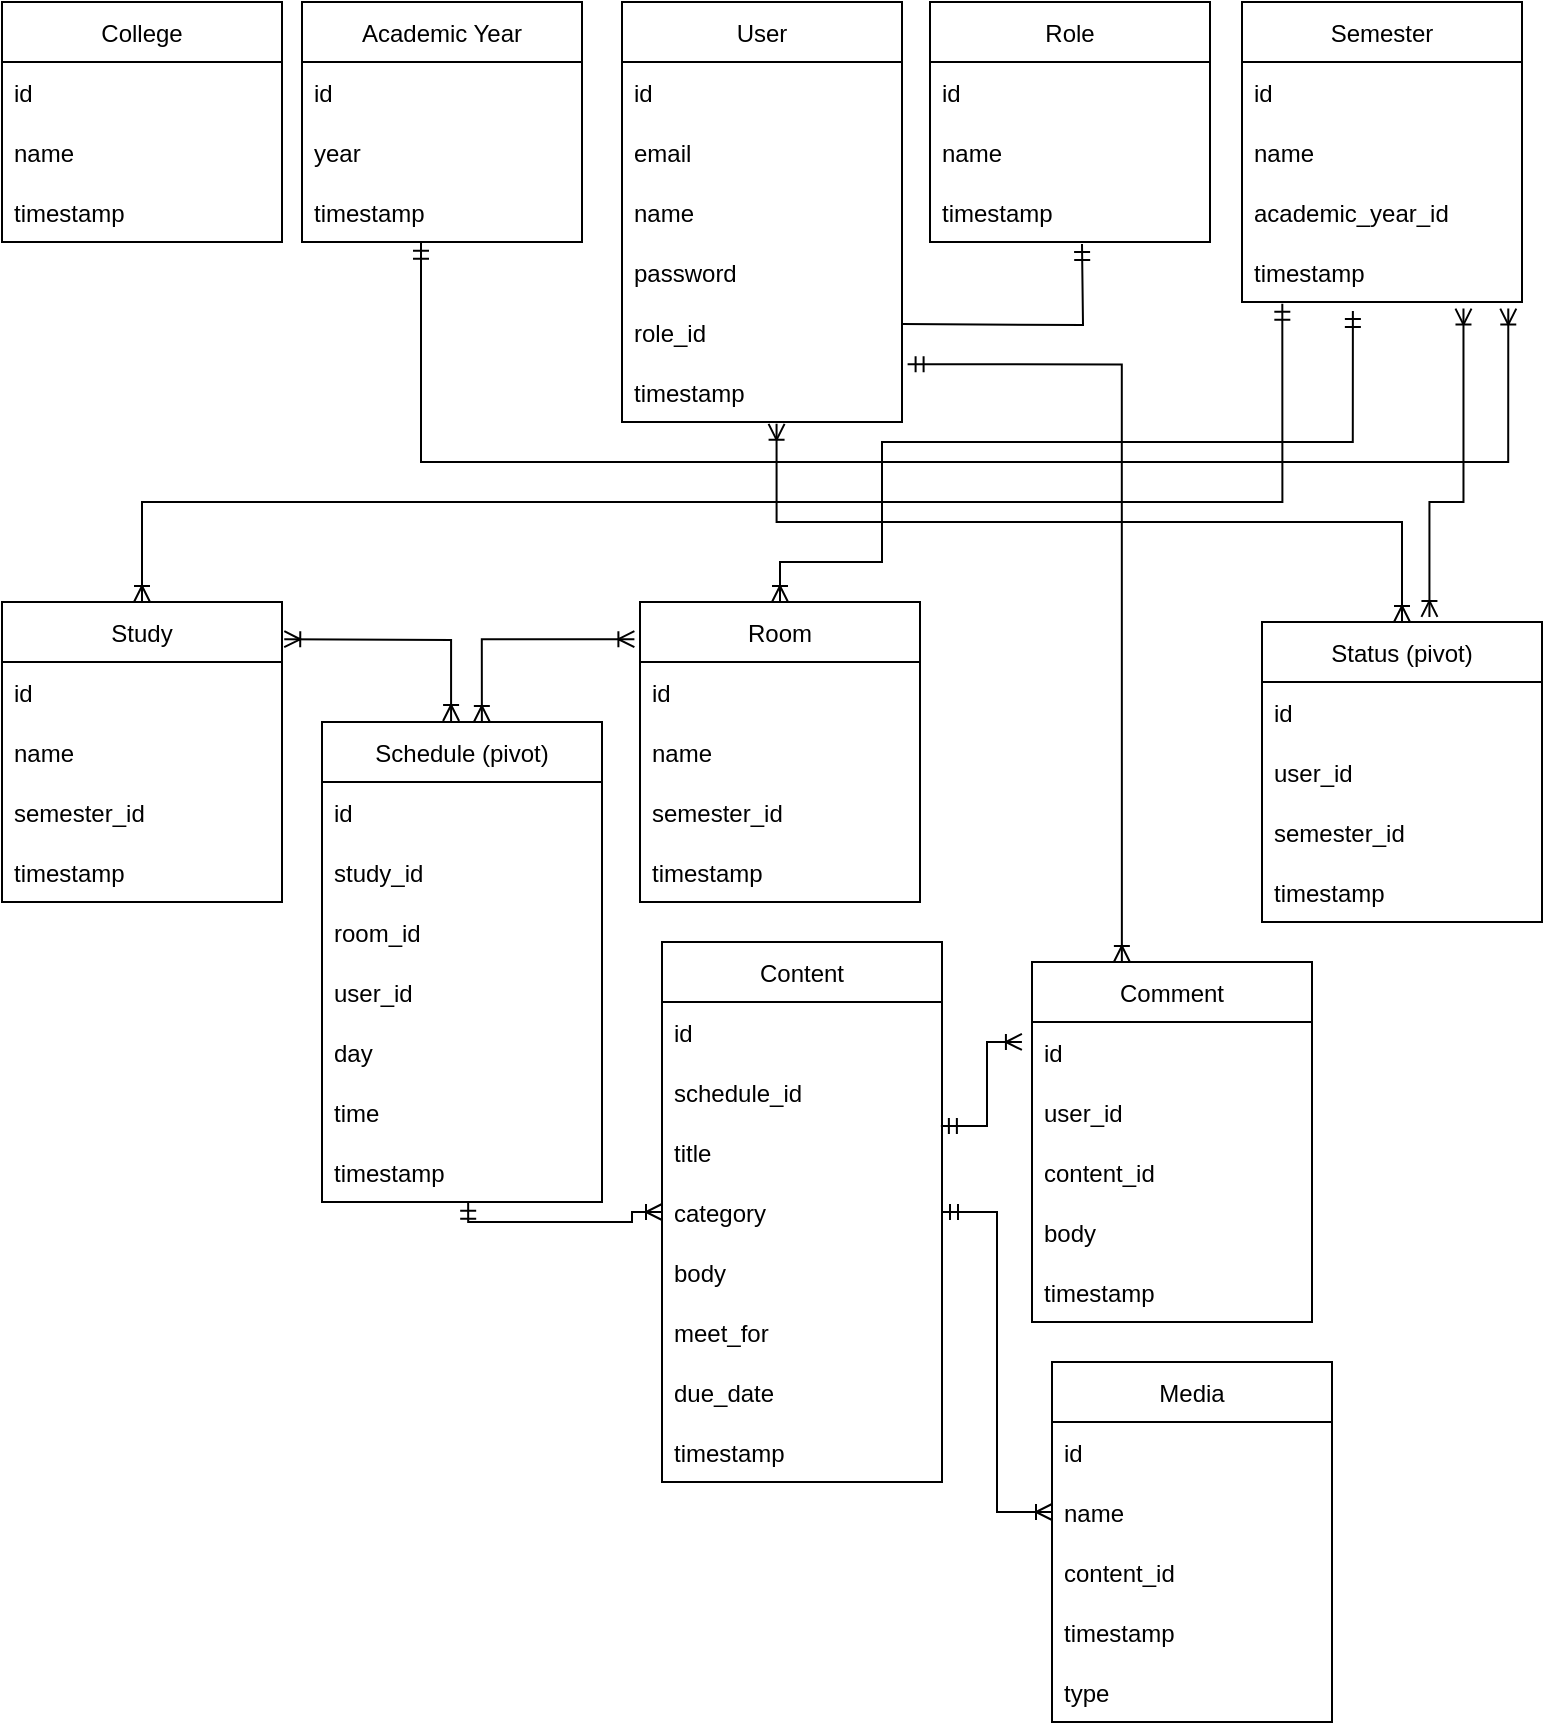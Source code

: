 <mxfile version="15.8.3" type="github">
  <diagram id="C5RBs43oDa-KdzZeNtuy" name="Page-1">
    <mxGraphModel dx="2170" dy="1300" grid="1" gridSize="10" guides="1" tooltips="1" connect="1" arrows="1" fold="1" page="1" pageScale="1" pageWidth="827" pageHeight="1169" math="0" shadow="0">
      <root>
        <mxCell id="WIyWlLk6GJQsqaUBKTNV-0" />
        <mxCell id="WIyWlLk6GJQsqaUBKTNV-1" parent="WIyWlLk6GJQsqaUBKTNV-0" />
        <mxCell id="YTqMtphBLyKB2RsJUc4h-0" value="User" style="swimlane;fontStyle=0;childLayout=stackLayout;horizontal=1;startSize=30;horizontalStack=0;resizeParent=1;resizeParentMax=0;resizeLast=0;collapsible=1;marginBottom=0;" vertex="1" parent="WIyWlLk6GJQsqaUBKTNV-1">
          <mxGeometry x="350" y="10" width="140" height="210" as="geometry">
            <mxRectangle x="274" y="40" width="60" height="30" as="alternateBounds" />
          </mxGeometry>
        </mxCell>
        <mxCell id="YTqMtphBLyKB2RsJUc4h-1" value="id" style="text;strokeColor=none;fillColor=none;align=left;verticalAlign=middle;spacingLeft=4;spacingRight=4;overflow=hidden;points=[[0,0.5],[1,0.5]];portConstraint=eastwest;rotatable=0;" vertex="1" parent="YTqMtphBLyKB2RsJUc4h-0">
          <mxGeometry y="30" width="140" height="30" as="geometry" />
        </mxCell>
        <mxCell id="YTqMtphBLyKB2RsJUc4h-2" value="email    " style="text;strokeColor=none;fillColor=none;align=left;verticalAlign=middle;spacingLeft=4;spacingRight=4;overflow=hidden;points=[[0,0.5],[1,0.5]];portConstraint=eastwest;rotatable=0;" vertex="1" parent="YTqMtphBLyKB2RsJUc4h-0">
          <mxGeometry y="60" width="140" height="30" as="geometry" />
        </mxCell>
        <mxCell id="YTqMtphBLyKB2RsJUc4h-3" value="name" style="text;strokeColor=none;fillColor=none;align=left;verticalAlign=middle;spacingLeft=4;spacingRight=4;overflow=hidden;points=[[0,0.5],[1,0.5]];portConstraint=eastwest;rotatable=0;" vertex="1" parent="YTqMtphBLyKB2RsJUc4h-0">
          <mxGeometry y="90" width="140" height="30" as="geometry" />
        </mxCell>
        <mxCell id="YTqMtphBLyKB2RsJUc4h-4" value="password" style="text;strokeColor=none;fillColor=none;align=left;verticalAlign=middle;spacingLeft=4;spacingRight=4;overflow=hidden;points=[[0,0.5],[1,0.5]];portConstraint=eastwest;rotatable=0;" vertex="1" parent="YTqMtphBLyKB2RsJUc4h-0">
          <mxGeometry y="120" width="140" height="30" as="geometry" />
        </mxCell>
        <mxCell id="YTqMtphBLyKB2RsJUc4h-5" value="role_id" style="text;strokeColor=none;fillColor=none;align=left;verticalAlign=middle;spacingLeft=4;spacingRight=4;overflow=hidden;points=[[0,0.5],[1,0.5]];portConstraint=eastwest;rotatable=0;" vertex="1" parent="YTqMtphBLyKB2RsJUc4h-0">
          <mxGeometry y="150" width="140" height="30" as="geometry" />
        </mxCell>
        <mxCell id="YTqMtphBLyKB2RsJUc4h-6" value="timestamp" style="text;strokeColor=none;fillColor=none;align=left;verticalAlign=middle;spacingLeft=4;spacingRight=4;overflow=hidden;points=[[0,0.5],[1,0.5]];portConstraint=eastwest;rotatable=0;" vertex="1" parent="YTqMtphBLyKB2RsJUc4h-0">
          <mxGeometry y="180" width="140" height="30" as="geometry" />
        </mxCell>
        <mxCell id="YTqMtphBLyKB2RsJUc4h-7" value="College" style="swimlane;fontStyle=0;childLayout=stackLayout;horizontal=1;startSize=30;horizontalStack=0;resizeParent=1;resizeParentMax=0;resizeLast=0;collapsible=1;marginBottom=0;" vertex="1" parent="WIyWlLk6GJQsqaUBKTNV-1">
          <mxGeometry x="40" y="10" width="140" height="120" as="geometry">
            <mxRectangle x="40" y="40" width="70" height="30" as="alternateBounds" />
          </mxGeometry>
        </mxCell>
        <mxCell id="YTqMtphBLyKB2RsJUc4h-8" value="id" style="text;strokeColor=none;fillColor=none;align=left;verticalAlign=middle;spacingLeft=4;spacingRight=4;overflow=hidden;points=[[0,0.5],[1,0.5]];portConstraint=eastwest;rotatable=0;" vertex="1" parent="YTqMtphBLyKB2RsJUc4h-7">
          <mxGeometry y="30" width="140" height="30" as="geometry" />
        </mxCell>
        <mxCell id="YTqMtphBLyKB2RsJUc4h-14" value="name" style="text;strokeColor=none;fillColor=none;align=left;verticalAlign=middle;spacingLeft=4;spacingRight=4;overflow=hidden;points=[[0,0.5],[1,0.5]];portConstraint=eastwest;rotatable=0;" vertex="1" parent="YTqMtphBLyKB2RsJUc4h-7">
          <mxGeometry y="60" width="140" height="30" as="geometry" />
        </mxCell>
        <mxCell id="YTqMtphBLyKB2RsJUc4h-13" value="timestamp" style="text;strokeColor=none;fillColor=none;align=left;verticalAlign=middle;spacingLeft=4;spacingRight=4;overflow=hidden;points=[[0,0.5],[1,0.5]];portConstraint=eastwest;rotatable=0;" vertex="1" parent="YTqMtphBLyKB2RsJUc4h-7">
          <mxGeometry y="90" width="140" height="30" as="geometry" />
        </mxCell>
        <mxCell id="YTqMtphBLyKB2RsJUc4h-15" value="Academic Year" style="swimlane;fontStyle=0;childLayout=stackLayout;horizontal=1;startSize=30;horizontalStack=0;resizeParent=1;resizeParentMax=0;resizeLast=0;collapsible=1;marginBottom=0;" vertex="1" parent="WIyWlLk6GJQsqaUBKTNV-1">
          <mxGeometry x="190" y="10" width="140" height="120" as="geometry">
            <mxRectangle x="140" y="40" width="110" height="30" as="alternateBounds" />
          </mxGeometry>
        </mxCell>
        <mxCell id="YTqMtphBLyKB2RsJUc4h-16" value="id" style="text;strokeColor=none;fillColor=none;align=left;verticalAlign=middle;spacingLeft=4;spacingRight=4;overflow=hidden;points=[[0,0.5],[1,0.5]];portConstraint=eastwest;rotatable=0;" vertex="1" parent="YTqMtphBLyKB2RsJUc4h-15">
          <mxGeometry y="30" width="140" height="30" as="geometry" />
        </mxCell>
        <mxCell id="YTqMtphBLyKB2RsJUc4h-17" value="year" style="text;strokeColor=none;fillColor=none;align=left;verticalAlign=middle;spacingLeft=4;spacingRight=4;overflow=hidden;points=[[0,0.5],[1,0.5]];portConstraint=eastwest;rotatable=0;" vertex="1" parent="YTqMtphBLyKB2RsJUc4h-15">
          <mxGeometry y="60" width="140" height="30" as="geometry" />
        </mxCell>
        <mxCell id="YTqMtphBLyKB2RsJUc4h-18" value="timestamp" style="text;strokeColor=none;fillColor=none;align=left;verticalAlign=middle;spacingLeft=4;spacingRight=4;overflow=hidden;points=[[0,0.5],[1,0.5]];portConstraint=eastwest;rotatable=0;" vertex="1" parent="YTqMtphBLyKB2RsJUc4h-15">
          <mxGeometry y="90" width="140" height="30" as="geometry" />
        </mxCell>
        <mxCell id="YTqMtphBLyKB2RsJUc4h-19" value="Role" style="swimlane;fontStyle=0;childLayout=stackLayout;horizontal=1;startSize=30;horizontalStack=0;resizeParent=1;resizeParentMax=0;resizeLast=0;collapsible=1;marginBottom=0;" vertex="1" parent="WIyWlLk6GJQsqaUBKTNV-1">
          <mxGeometry x="504" y="10" width="140" height="120" as="geometry">
            <mxRectangle x="650" y="30" width="60" height="30" as="alternateBounds" />
          </mxGeometry>
        </mxCell>
        <mxCell id="YTqMtphBLyKB2RsJUc4h-20" value="id" style="text;strokeColor=none;fillColor=none;align=left;verticalAlign=middle;spacingLeft=4;spacingRight=4;overflow=hidden;points=[[0,0.5],[1,0.5]];portConstraint=eastwest;rotatable=0;" vertex="1" parent="YTqMtphBLyKB2RsJUc4h-19">
          <mxGeometry y="30" width="140" height="30" as="geometry" />
        </mxCell>
        <mxCell id="YTqMtphBLyKB2RsJUc4h-21" value="name" style="text;strokeColor=none;fillColor=none;align=left;verticalAlign=middle;spacingLeft=4;spacingRight=4;overflow=hidden;points=[[0,0.5],[1,0.5]];portConstraint=eastwest;rotatable=0;" vertex="1" parent="YTqMtphBLyKB2RsJUc4h-19">
          <mxGeometry y="60" width="140" height="30" as="geometry" />
        </mxCell>
        <mxCell id="YTqMtphBLyKB2RsJUc4h-22" value="timestamp" style="text;strokeColor=none;fillColor=none;align=left;verticalAlign=middle;spacingLeft=4;spacingRight=4;overflow=hidden;points=[[0,0.5],[1,0.5]];portConstraint=eastwest;rotatable=0;" vertex="1" parent="YTqMtphBLyKB2RsJUc4h-19">
          <mxGeometry y="90" width="140" height="30" as="geometry" />
        </mxCell>
        <mxCell id="YTqMtphBLyKB2RsJUc4h-23" value="Semester" style="swimlane;fontStyle=0;childLayout=stackLayout;horizontal=1;startSize=30;horizontalStack=0;resizeParent=1;resizeParentMax=0;resizeLast=0;collapsible=1;marginBottom=0;" vertex="1" parent="WIyWlLk6GJQsqaUBKTNV-1">
          <mxGeometry x="660" y="10" width="140" height="150" as="geometry">
            <mxRectangle x="710" y="200" width="80" height="30" as="alternateBounds" />
          </mxGeometry>
        </mxCell>
        <mxCell id="YTqMtphBLyKB2RsJUc4h-24" value="id" style="text;strokeColor=none;fillColor=none;align=left;verticalAlign=middle;spacingLeft=4;spacingRight=4;overflow=hidden;points=[[0,0.5],[1,0.5]];portConstraint=eastwest;rotatable=0;" vertex="1" parent="YTqMtphBLyKB2RsJUc4h-23">
          <mxGeometry y="30" width="140" height="30" as="geometry" />
        </mxCell>
        <mxCell id="YTqMtphBLyKB2RsJUc4h-25" value="name" style="text;strokeColor=none;fillColor=none;align=left;verticalAlign=middle;spacingLeft=4;spacingRight=4;overflow=hidden;points=[[0,0.5],[1,0.5]];portConstraint=eastwest;rotatable=0;" vertex="1" parent="YTqMtphBLyKB2RsJUc4h-23">
          <mxGeometry y="60" width="140" height="30" as="geometry" />
        </mxCell>
        <mxCell id="YTqMtphBLyKB2RsJUc4h-26" value="academic_year_id" style="text;strokeColor=none;fillColor=none;align=left;verticalAlign=middle;spacingLeft=4;spacingRight=4;overflow=hidden;points=[[0,0.5],[1,0.5]];portConstraint=eastwest;rotatable=0;" vertex="1" parent="YTqMtphBLyKB2RsJUc4h-23">
          <mxGeometry y="90" width="140" height="30" as="geometry" />
        </mxCell>
        <mxCell id="YTqMtphBLyKB2RsJUc4h-42" value="timestamp" style="text;strokeColor=none;fillColor=none;align=left;verticalAlign=middle;spacingLeft=4;spacingRight=4;overflow=hidden;points=[[0,0.5],[1,0.5]];portConstraint=eastwest;rotatable=0;" vertex="1" parent="YTqMtphBLyKB2RsJUc4h-23">
          <mxGeometry y="120" width="140" height="30" as="geometry" />
        </mxCell>
        <mxCell id="YTqMtphBLyKB2RsJUc4h-27" value="Study" style="swimlane;fontStyle=0;childLayout=stackLayout;horizontal=1;startSize=30;horizontalStack=0;resizeParent=1;resizeParentMax=0;resizeLast=0;collapsible=1;marginBottom=0;" vertex="1" parent="WIyWlLk6GJQsqaUBKTNV-1">
          <mxGeometry x="40" y="310" width="140" height="150" as="geometry" />
        </mxCell>
        <mxCell id="YTqMtphBLyKB2RsJUc4h-28" value="id" style="text;strokeColor=none;fillColor=none;align=left;verticalAlign=middle;spacingLeft=4;spacingRight=4;overflow=hidden;points=[[0,0.5],[1,0.5]];portConstraint=eastwest;rotatable=0;" vertex="1" parent="YTqMtphBLyKB2RsJUc4h-27">
          <mxGeometry y="30" width="140" height="30" as="geometry" />
        </mxCell>
        <mxCell id="YTqMtphBLyKB2RsJUc4h-29" value="name" style="text;strokeColor=none;fillColor=none;align=left;verticalAlign=middle;spacingLeft=4;spacingRight=4;overflow=hidden;points=[[0,0.5],[1,0.5]];portConstraint=eastwest;rotatable=0;" vertex="1" parent="YTqMtphBLyKB2RsJUc4h-27">
          <mxGeometry y="60" width="140" height="30" as="geometry" />
        </mxCell>
        <mxCell id="YTqMtphBLyKB2RsJUc4h-30" value="semester_id" style="text;strokeColor=none;fillColor=none;align=left;verticalAlign=middle;spacingLeft=4;spacingRight=4;overflow=hidden;points=[[0,0.5],[1,0.5]];portConstraint=eastwest;rotatable=0;" vertex="1" parent="YTqMtphBLyKB2RsJUc4h-27">
          <mxGeometry y="90" width="140" height="30" as="geometry" />
        </mxCell>
        <mxCell id="YTqMtphBLyKB2RsJUc4h-43" value="timestamp" style="text;strokeColor=none;fillColor=none;align=left;verticalAlign=middle;spacingLeft=4;spacingRight=4;overflow=hidden;points=[[0,0.5],[1,0.5]];portConstraint=eastwest;rotatable=0;" vertex="1" parent="YTqMtphBLyKB2RsJUc4h-27">
          <mxGeometry y="120" width="140" height="30" as="geometry" />
        </mxCell>
        <mxCell id="YTqMtphBLyKB2RsJUc4h-31" value="Room" style="swimlane;fontStyle=0;childLayout=stackLayout;horizontal=1;startSize=30;horizontalStack=0;resizeParent=1;resizeParentMax=0;resizeLast=0;collapsible=1;marginBottom=0;" vertex="1" parent="WIyWlLk6GJQsqaUBKTNV-1">
          <mxGeometry x="359" y="310" width="140" height="150" as="geometry" />
        </mxCell>
        <mxCell id="YTqMtphBLyKB2RsJUc4h-32" value="id" style="text;strokeColor=none;fillColor=none;align=left;verticalAlign=middle;spacingLeft=4;spacingRight=4;overflow=hidden;points=[[0,0.5],[1,0.5]];portConstraint=eastwest;rotatable=0;" vertex="1" parent="YTqMtphBLyKB2RsJUc4h-31">
          <mxGeometry y="30" width="140" height="30" as="geometry" />
        </mxCell>
        <mxCell id="YTqMtphBLyKB2RsJUc4h-33" value="name" style="text;strokeColor=none;fillColor=none;align=left;verticalAlign=middle;spacingLeft=4;spacingRight=4;overflow=hidden;points=[[0,0.5],[1,0.5]];portConstraint=eastwest;rotatable=0;" vertex="1" parent="YTqMtphBLyKB2RsJUc4h-31">
          <mxGeometry y="60" width="140" height="30" as="geometry" />
        </mxCell>
        <mxCell id="YTqMtphBLyKB2RsJUc4h-34" value="semester_id" style="text;strokeColor=none;fillColor=none;align=left;verticalAlign=middle;spacingLeft=4;spacingRight=4;overflow=hidden;points=[[0,0.5],[1,0.5]];portConstraint=eastwest;rotatable=0;" vertex="1" parent="YTqMtphBLyKB2RsJUc4h-31">
          <mxGeometry y="90" width="140" height="30" as="geometry" />
        </mxCell>
        <mxCell id="YTqMtphBLyKB2RsJUc4h-44" value="timestamp" style="text;strokeColor=none;fillColor=none;align=left;verticalAlign=middle;spacingLeft=4;spacingRight=4;overflow=hidden;points=[[0,0.5],[1,0.5]];portConstraint=eastwest;rotatable=0;" vertex="1" parent="YTqMtphBLyKB2RsJUc4h-31">
          <mxGeometry y="120" width="140" height="30" as="geometry" />
        </mxCell>
        <mxCell id="YTqMtphBLyKB2RsJUc4h-35" value="Schedule (pivot)" style="swimlane;fontStyle=0;childLayout=stackLayout;horizontal=1;startSize=30;horizontalStack=0;resizeParent=1;resizeParentMax=0;resizeLast=0;collapsible=1;marginBottom=0;" vertex="1" parent="WIyWlLk6GJQsqaUBKTNV-1">
          <mxGeometry x="200" y="370" width="140" height="240" as="geometry" />
        </mxCell>
        <mxCell id="YTqMtphBLyKB2RsJUc4h-36" value="id" style="text;strokeColor=none;fillColor=none;align=left;verticalAlign=middle;spacingLeft=4;spacingRight=4;overflow=hidden;points=[[0,0.5],[1,0.5]];portConstraint=eastwest;rotatable=0;" vertex="1" parent="YTqMtphBLyKB2RsJUc4h-35">
          <mxGeometry y="30" width="140" height="30" as="geometry" />
        </mxCell>
        <mxCell id="YTqMtphBLyKB2RsJUc4h-37" value="study_id" style="text;strokeColor=none;fillColor=none;align=left;verticalAlign=middle;spacingLeft=4;spacingRight=4;overflow=hidden;points=[[0,0.5],[1,0.5]];portConstraint=eastwest;rotatable=0;" vertex="1" parent="YTqMtphBLyKB2RsJUc4h-35">
          <mxGeometry y="60" width="140" height="30" as="geometry" />
        </mxCell>
        <mxCell id="YTqMtphBLyKB2RsJUc4h-38" value="room_id" style="text;strokeColor=none;fillColor=none;align=left;verticalAlign=middle;spacingLeft=4;spacingRight=4;overflow=hidden;points=[[0,0.5],[1,0.5]];portConstraint=eastwest;rotatable=0;" vertex="1" parent="YTqMtphBLyKB2RsJUc4h-35">
          <mxGeometry y="90" width="140" height="30" as="geometry" />
        </mxCell>
        <mxCell id="YTqMtphBLyKB2RsJUc4h-45" value="user_id" style="text;strokeColor=none;fillColor=none;align=left;verticalAlign=middle;spacingLeft=4;spacingRight=4;overflow=hidden;points=[[0,0.5],[1,0.5]];portConstraint=eastwest;rotatable=0;" vertex="1" parent="YTqMtphBLyKB2RsJUc4h-35">
          <mxGeometry y="120" width="140" height="30" as="geometry" />
        </mxCell>
        <mxCell id="YTqMtphBLyKB2RsJUc4h-39" value="day" style="text;strokeColor=none;fillColor=none;align=left;verticalAlign=middle;spacingLeft=4;spacingRight=4;overflow=hidden;points=[[0,0.5],[1,0.5]];portConstraint=eastwest;rotatable=0;" vertex="1" parent="YTqMtphBLyKB2RsJUc4h-35">
          <mxGeometry y="150" width="140" height="30" as="geometry" />
        </mxCell>
        <mxCell id="YTqMtphBLyKB2RsJUc4h-40" value="time" style="text;strokeColor=none;fillColor=none;align=left;verticalAlign=middle;spacingLeft=4;spacingRight=4;overflow=hidden;points=[[0,0.5],[1,0.5]];portConstraint=eastwest;rotatable=0;" vertex="1" parent="YTqMtphBLyKB2RsJUc4h-35">
          <mxGeometry y="180" width="140" height="30" as="geometry" />
        </mxCell>
        <mxCell id="YTqMtphBLyKB2RsJUc4h-41" value="timestamp" style="text;strokeColor=none;fillColor=none;align=left;verticalAlign=middle;spacingLeft=4;spacingRight=4;overflow=hidden;points=[[0,0.5],[1,0.5]];portConstraint=eastwest;rotatable=0;" vertex="1" parent="YTqMtphBLyKB2RsJUc4h-35">
          <mxGeometry y="210" width="140" height="30" as="geometry" />
        </mxCell>
        <mxCell id="YTqMtphBLyKB2RsJUc4h-46" value="Content" style="swimlane;fontStyle=0;childLayout=stackLayout;horizontal=1;startSize=30;horizontalStack=0;resizeParent=1;resizeParentMax=0;resizeLast=0;collapsible=1;marginBottom=0;" vertex="1" parent="WIyWlLk6GJQsqaUBKTNV-1">
          <mxGeometry x="370" y="480" width="140" height="270" as="geometry" />
        </mxCell>
        <mxCell id="YTqMtphBLyKB2RsJUc4h-47" value="id" style="text;strokeColor=none;fillColor=none;align=left;verticalAlign=middle;spacingLeft=4;spacingRight=4;overflow=hidden;points=[[0,0.5],[1,0.5]];portConstraint=eastwest;rotatable=0;" vertex="1" parent="YTqMtphBLyKB2RsJUc4h-46">
          <mxGeometry y="30" width="140" height="30" as="geometry" />
        </mxCell>
        <mxCell id="YTqMtphBLyKB2RsJUc4h-56" value="schedule_id" style="text;strokeColor=none;fillColor=none;align=left;verticalAlign=middle;spacingLeft=4;spacingRight=4;overflow=hidden;points=[[0,0.5],[1,0.5]];portConstraint=eastwest;rotatable=0;" vertex="1" parent="YTqMtphBLyKB2RsJUc4h-46">
          <mxGeometry y="60" width="140" height="30" as="geometry" />
        </mxCell>
        <mxCell id="YTqMtphBLyKB2RsJUc4h-48" value="title" style="text;strokeColor=none;fillColor=none;align=left;verticalAlign=middle;spacingLeft=4;spacingRight=4;overflow=hidden;points=[[0,0.5],[1,0.5]];portConstraint=eastwest;rotatable=0;" vertex="1" parent="YTqMtphBLyKB2RsJUc4h-46">
          <mxGeometry y="90" width="140" height="30" as="geometry" />
        </mxCell>
        <mxCell id="YTqMtphBLyKB2RsJUc4h-49" value="category" style="text;strokeColor=none;fillColor=none;align=left;verticalAlign=middle;spacingLeft=4;spacingRight=4;overflow=hidden;points=[[0,0.5],[1,0.5]];portConstraint=eastwest;rotatable=0;" vertex="1" parent="YTqMtphBLyKB2RsJUc4h-46">
          <mxGeometry y="120" width="140" height="30" as="geometry" />
        </mxCell>
        <mxCell id="YTqMtphBLyKB2RsJUc4h-50" value="body" style="text;strokeColor=none;fillColor=none;align=left;verticalAlign=middle;spacingLeft=4;spacingRight=4;overflow=hidden;points=[[0,0.5],[1,0.5]];portConstraint=eastwest;rotatable=0;" vertex="1" parent="YTqMtphBLyKB2RsJUc4h-46">
          <mxGeometry y="150" width="140" height="30" as="geometry" />
        </mxCell>
        <mxCell id="YTqMtphBLyKB2RsJUc4h-65" value="meet_for" style="text;strokeColor=none;fillColor=none;align=left;verticalAlign=middle;spacingLeft=4;spacingRight=4;overflow=hidden;points=[[0,0.5],[1,0.5]];portConstraint=eastwest;rotatable=0;" vertex="1" parent="YTqMtphBLyKB2RsJUc4h-46">
          <mxGeometry y="180" width="140" height="30" as="geometry" />
        </mxCell>
        <mxCell id="YTqMtphBLyKB2RsJUc4h-64" value="due_date" style="text;strokeColor=none;fillColor=none;align=left;verticalAlign=middle;spacingLeft=4;spacingRight=4;overflow=hidden;points=[[0,0.5],[1,0.5]];portConstraint=eastwest;rotatable=0;" vertex="1" parent="YTqMtphBLyKB2RsJUc4h-46">
          <mxGeometry y="210" width="140" height="30" as="geometry" />
        </mxCell>
        <mxCell id="YTqMtphBLyKB2RsJUc4h-55" value="timestamp" style="text;strokeColor=none;fillColor=none;align=left;verticalAlign=middle;spacingLeft=4;spacingRight=4;overflow=hidden;points=[[0,0.5],[1,0.5]];portConstraint=eastwest;rotatable=0;" vertex="1" parent="YTqMtphBLyKB2RsJUc4h-46">
          <mxGeometry y="240" width="140" height="30" as="geometry" />
        </mxCell>
        <mxCell id="YTqMtphBLyKB2RsJUc4h-51" value="Media" style="swimlane;fontStyle=0;childLayout=stackLayout;horizontal=1;startSize=30;horizontalStack=0;resizeParent=1;resizeParentMax=0;resizeLast=0;collapsible=1;marginBottom=0;" vertex="1" parent="WIyWlLk6GJQsqaUBKTNV-1">
          <mxGeometry x="565" y="690" width="140" height="180" as="geometry">
            <mxRectangle x="565" y="690" width="70" height="30" as="alternateBounds" />
          </mxGeometry>
        </mxCell>
        <mxCell id="YTqMtphBLyKB2RsJUc4h-52" value="id" style="text;strokeColor=none;fillColor=none;align=left;verticalAlign=middle;spacingLeft=4;spacingRight=4;overflow=hidden;points=[[0,0.5],[1,0.5]];portConstraint=eastwest;rotatable=0;" vertex="1" parent="YTqMtphBLyKB2RsJUc4h-51">
          <mxGeometry y="30" width="140" height="30" as="geometry" />
        </mxCell>
        <mxCell id="YTqMtphBLyKB2RsJUc4h-53" value="name" style="text;strokeColor=none;fillColor=none;align=left;verticalAlign=middle;spacingLeft=4;spacingRight=4;overflow=hidden;points=[[0,0.5],[1,0.5]];portConstraint=eastwest;rotatable=0;" vertex="1" parent="YTqMtphBLyKB2RsJUc4h-51">
          <mxGeometry y="60" width="140" height="30" as="geometry" />
        </mxCell>
        <mxCell id="YTqMtphBLyKB2RsJUc4h-54" value="content_id" style="text;strokeColor=none;fillColor=none;align=left;verticalAlign=middle;spacingLeft=4;spacingRight=4;overflow=hidden;points=[[0,0.5],[1,0.5]];portConstraint=eastwest;rotatable=0;" vertex="1" parent="YTqMtphBLyKB2RsJUc4h-51">
          <mxGeometry y="90" width="140" height="30" as="geometry" />
        </mxCell>
        <mxCell id="YTqMtphBLyKB2RsJUc4h-62" value="timestamp" style="text;strokeColor=none;fillColor=none;align=left;verticalAlign=middle;spacingLeft=4;spacingRight=4;overflow=hidden;points=[[0,0.5],[1,0.5]];portConstraint=eastwest;rotatable=0;" vertex="1" parent="YTqMtphBLyKB2RsJUc4h-51">
          <mxGeometry y="120" width="140" height="30" as="geometry" />
        </mxCell>
        <mxCell id="YTqMtphBLyKB2RsJUc4h-66" value="type" style="text;strokeColor=none;fillColor=none;align=left;verticalAlign=middle;spacingLeft=4;spacingRight=4;overflow=hidden;points=[[0,0.5],[1,0.5]];portConstraint=eastwest;rotatable=0;" vertex="1" parent="YTqMtphBLyKB2RsJUc4h-51">
          <mxGeometry y="150" width="140" height="30" as="geometry" />
        </mxCell>
        <mxCell id="YTqMtphBLyKB2RsJUc4h-57" value="Comment" style="swimlane;fontStyle=0;childLayout=stackLayout;horizontal=1;startSize=30;horizontalStack=0;resizeParent=1;resizeParentMax=0;resizeLast=0;collapsible=1;marginBottom=0;" vertex="1" parent="WIyWlLk6GJQsqaUBKTNV-1">
          <mxGeometry x="555" y="490" width="140" height="180" as="geometry">
            <mxRectangle x="555" y="490" width="80" height="30" as="alternateBounds" />
          </mxGeometry>
        </mxCell>
        <mxCell id="YTqMtphBLyKB2RsJUc4h-58" value="id" style="text;strokeColor=none;fillColor=none;align=left;verticalAlign=middle;spacingLeft=4;spacingRight=4;overflow=hidden;points=[[0,0.5],[1,0.5]];portConstraint=eastwest;rotatable=0;" vertex="1" parent="YTqMtphBLyKB2RsJUc4h-57">
          <mxGeometry y="30" width="140" height="30" as="geometry" />
        </mxCell>
        <mxCell id="YTqMtphBLyKB2RsJUc4h-59" value="user_id" style="text;strokeColor=none;fillColor=none;align=left;verticalAlign=middle;spacingLeft=4;spacingRight=4;overflow=hidden;points=[[0,0.5],[1,0.5]];portConstraint=eastwest;rotatable=0;" vertex="1" parent="YTqMtphBLyKB2RsJUc4h-57">
          <mxGeometry y="60" width="140" height="30" as="geometry" />
        </mxCell>
        <mxCell id="YTqMtphBLyKB2RsJUc4h-60" value="content_id" style="text;strokeColor=none;fillColor=none;align=left;verticalAlign=middle;spacingLeft=4;spacingRight=4;overflow=hidden;points=[[0,0.5],[1,0.5]];portConstraint=eastwest;rotatable=0;" vertex="1" parent="YTqMtphBLyKB2RsJUc4h-57">
          <mxGeometry y="90" width="140" height="30" as="geometry" />
        </mxCell>
        <mxCell id="YTqMtphBLyKB2RsJUc4h-61" value="body" style="text;strokeColor=none;fillColor=none;align=left;verticalAlign=middle;spacingLeft=4;spacingRight=4;overflow=hidden;points=[[0,0.5],[1,0.5]];portConstraint=eastwest;rotatable=0;" vertex="1" parent="YTqMtphBLyKB2RsJUc4h-57">
          <mxGeometry y="120" width="140" height="30" as="geometry" />
        </mxCell>
        <mxCell id="YTqMtphBLyKB2RsJUc4h-63" value="timestamp" style="text;strokeColor=none;fillColor=none;align=left;verticalAlign=middle;spacingLeft=4;spacingRight=4;overflow=hidden;points=[[0,0.5],[1,0.5]];portConstraint=eastwest;rotatable=0;" vertex="1" parent="YTqMtphBLyKB2RsJUc4h-57">
          <mxGeometry y="150" width="140" height="30" as="geometry" />
        </mxCell>
        <mxCell id="YTqMtphBLyKB2RsJUc4h-67" value="" style="edgeStyle=orthogonalEdgeStyle;fontSize=12;html=1;endArrow=ERmandOne;rounded=0;" edge="1" parent="WIyWlLk6GJQsqaUBKTNV-1">
          <mxGeometry width="100" height="100" relative="1" as="geometry">
            <mxPoint x="490" y="171" as="sourcePoint" />
            <mxPoint x="580" y="131" as="targetPoint" />
          </mxGeometry>
        </mxCell>
        <mxCell id="YTqMtphBLyKB2RsJUc4h-71" value="Status (pivot)" style="swimlane;fontStyle=0;childLayout=stackLayout;horizontal=1;startSize=30;horizontalStack=0;resizeParent=1;resizeParentMax=0;resizeLast=0;collapsible=1;marginBottom=0;" vertex="1" parent="WIyWlLk6GJQsqaUBKTNV-1">
          <mxGeometry x="670" y="320" width="140" height="150" as="geometry" />
        </mxCell>
        <mxCell id="YTqMtphBLyKB2RsJUc4h-72" value="id" style="text;strokeColor=none;fillColor=none;align=left;verticalAlign=middle;spacingLeft=4;spacingRight=4;overflow=hidden;points=[[0,0.5],[1,0.5]];portConstraint=eastwest;rotatable=0;" vertex="1" parent="YTqMtphBLyKB2RsJUc4h-71">
          <mxGeometry y="30" width="140" height="30" as="geometry" />
        </mxCell>
        <mxCell id="YTqMtphBLyKB2RsJUc4h-73" value="user_id" style="text;strokeColor=none;fillColor=none;align=left;verticalAlign=middle;spacingLeft=4;spacingRight=4;overflow=hidden;points=[[0,0.5],[1,0.5]];portConstraint=eastwest;rotatable=0;" vertex="1" parent="YTqMtphBLyKB2RsJUc4h-71">
          <mxGeometry y="60" width="140" height="30" as="geometry" />
        </mxCell>
        <mxCell id="YTqMtphBLyKB2RsJUc4h-74" value="semester_id" style="text;strokeColor=none;fillColor=none;align=left;verticalAlign=middle;spacingLeft=4;spacingRight=4;overflow=hidden;points=[[0,0.5],[1,0.5]];portConstraint=eastwest;rotatable=0;" vertex="1" parent="YTqMtphBLyKB2RsJUc4h-71">
          <mxGeometry y="90" width="140" height="30" as="geometry" />
        </mxCell>
        <mxCell id="YTqMtphBLyKB2RsJUc4h-78" value="timestamp" style="text;strokeColor=none;fillColor=none;align=left;verticalAlign=middle;spacingLeft=4;spacingRight=4;overflow=hidden;points=[[0,0.5],[1,0.5]];portConstraint=eastwest;rotatable=0;" vertex="1" parent="YTqMtphBLyKB2RsJUc4h-71">
          <mxGeometry y="120" width="140" height="30" as="geometry" />
        </mxCell>
        <mxCell id="YTqMtphBLyKB2RsJUc4h-83" value="" style="edgeStyle=elbowEdgeStyle;fontSize=12;html=1;endArrow=ERoneToMany;startArrow=ERoneToMany;rounded=0;exitX=1.008;exitY=0.124;exitDx=0;exitDy=0;exitPerimeter=0;elbow=vertical;entryX=0.461;entryY=-0.002;entryDx=0;entryDy=0;entryPerimeter=0;" edge="1" parent="WIyWlLk6GJQsqaUBKTNV-1" source="YTqMtphBLyKB2RsJUc4h-27" target="YTqMtphBLyKB2RsJUc4h-35">
          <mxGeometry width="100" height="100" relative="1" as="geometry">
            <mxPoint x="310" y="430" as="sourcePoint" />
            <mxPoint x="270" y="350" as="targetPoint" />
            <Array as="points">
              <mxPoint x="290" y="329" />
            </Array>
          </mxGeometry>
        </mxCell>
        <mxCell id="YTqMtphBLyKB2RsJUc4h-84" value="" style="edgeStyle=orthogonalEdgeStyle;fontSize=12;html=1;endArrow=ERoneToMany;startArrow=ERoneToMany;rounded=0;elbow=vertical;entryX=-0.02;entryY=0.124;entryDx=0;entryDy=0;entryPerimeter=0;exitX=0.571;exitY=0;exitDx=0;exitDy=0;exitPerimeter=0;" edge="1" parent="WIyWlLk6GJQsqaUBKTNV-1" source="YTqMtphBLyKB2RsJUc4h-35" target="YTqMtphBLyKB2RsJUc4h-31">
          <mxGeometry width="100" height="100" relative="1" as="geometry">
            <mxPoint x="290" y="350" as="sourcePoint" />
            <mxPoint x="410" y="330" as="targetPoint" />
          </mxGeometry>
        </mxCell>
        <mxCell id="YTqMtphBLyKB2RsJUc4h-86" value="" style="edgeStyle=orthogonalEdgeStyle;fontSize=12;html=1;endArrow=ERoneToMany;startArrow=ERmandOne;rounded=0;elbow=vertical;exitX=0.425;exitY=1.011;exitDx=0;exitDy=0;exitPerimeter=0;entryX=0.951;entryY=1.11;entryDx=0;entryDy=0;entryPerimeter=0;" edge="1" parent="WIyWlLk6GJQsqaUBKTNV-1" source="YTqMtphBLyKB2RsJUc4h-18" target="YTqMtphBLyKB2RsJUc4h-42">
          <mxGeometry width="100" height="100" relative="1" as="geometry">
            <mxPoint x="420" y="240" as="sourcePoint" />
            <mxPoint x="520" y="140" as="targetPoint" />
            <Array as="points">
              <mxPoint x="249" y="240" />
              <mxPoint x="793" y="240" />
            </Array>
          </mxGeometry>
        </mxCell>
        <mxCell id="YTqMtphBLyKB2RsJUc4h-87" value="" style="edgeStyle=orthogonalEdgeStyle;fontSize=12;html=1;endArrow=ERoneToMany;startArrow=ERoneToMany;rounded=0;elbow=vertical;entryX=0.552;entryY=1.031;entryDx=0;entryDy=0;entryPerimeter=0;exitX=0.5;exitY=0;exitDx=0;exitDy=0;" edge="1" parent="WIyWlLk6GJQsqaUBKTNV-1" source="YTqMtphBLyKB2RsJUc4h-71" target="YTqMtphBLyKB2RsJUc4h-6">
          <mxGeometry width="100" height="100" relative="1" as="geometry">
            <mxPoint x="350" y="340" as="sourcePoint" />
            <mxPoint x="450" y="240" as="targetPoint" />
          </mxGeometry>
        </mxCell>
        <mxCell id="YTqMtphBLyKB2RsJUc4h-88" value="" style="fontSize=12;html=1;endArrow=ERoneToMany;startArrow=ERoneToMany;rounded=0;entryX=0.791;entryY=1.11;entryDx=0;entryDy=0;entryPerimeter=0;exitX=0.598;exitY=-0.017;exitDx=0;exitDy=0;exitPerimeter=0;edgeStyle=elbowEdgeStyle;elbow=vertical;" edge="1" parent="WIyWlLk6GJQsqaUBKTNV-1" source="YTqMtphBLyKB2RsJUc4h-71" target="YTqMtphBLyKB2RsJUc4h-42">
          <mxGeometry width="100" height="100" relative="1" as="geometry">
            <mxPoint x="350" y="340" as="sourcePoint" />
            <mxPoint x="450" y="240" as="targetPoint" />
            <Array as="points">
              <mxPoint x="710" y="260" />
            </Array>
          </mxGeometry>
        </mxCell>
        <mxCell id="YTqMtphBLyKB2RsJUc4h-90" value="" style="edgeStyle=orthogonalEdgeStyle;fontSize=12;html=1;endArrow=ERoneToMany;startArrow=ERmandOne;rounded=0;elbow=vertical;exitX=0.522;exitY=1.012;exitDx=0;exitDy=0;exitPerimeter=0;entryX=0;entryY=0.5;entryDx=0;entryDy=0;" edge="1" parent="WIyWlLk6GJQsqaUBKTNV-1" source="YTqMtphBLyKB2RsJUc4h-41" target="YTqMtphBLyKB2RsJUc4h-49">
          <mxGeometry width="100" height="100" relative="1" as="geometry">
            <mxPoint x="320" y="640" as="sourcePoint" />
            <mxPoint x="420" y="540" as="targetPoint" />
          </mxGeometry>
        </mxCell>
        <mxCell id="YTqMtphBLyKB2RsJUc4h-91" value="" style="edgeStyle=orthogonalEdgeStyle;fontSize=12;html=1;endArrow=ERoneToMany;startArrow=ERmandOne;rounded=0;elbow=vertical;entryX=0;entryY=0.5;entryDx=0;entryDy=0;" edge="1" parent="WIyWlLk6GJQsqaUBKTNV-1" source="YTqMtphBLyKB2RsJUc4h-46" target="YTqMtphBLyKB2RsJUc4h-53">
          <mxGeometry width="100" height="100" relative="1" as="geometry">
            <mxPoint x="490" y="700" as="sourcePoint" />
            <mxPoint x="500" y="470" as="targetPoint" />
          </mxGeometry>
        </mxCell>
        <mxCell id="YTqMtphBLyKB2RsJUc4h-92" value="" style="edgeStyle=orthogonalEdgeStyle;fontSize=12;html=1;endArrow=ERoneToMany;startArrow=ERmandOne;rounded=0;elbow=vertical;exitX=0.996;exitY=0.067;exitDx=0;exitDy=0;entryX=-0.036;entryY=0.333;entryDx=0;entryDy=0;exitPerimeter=0;entryPerimeter=0;" edge="1" parent="WIyWlLk6GJQsqaUBKTNV-1" source="YTqMtphBLyKB2RsJUc4h-48" target="YTqMtphBLyKB2RsJUc4h-58">
          <mxGeometry width="100" height="100" relative="1" as="geometry">
            <mxPoint x="290" y="700" as="sourcePoint" />
            <mxPoint x="390" y="600" as="targetPoint" />
          </mxGeometry>
        </mxCell>
        <mxCell id="YTqMtphBLyKB2RsJUc4h-93" value="" style="edgeStyle=orthogonalEdgeStyle;fontSize=12;html=1;endArrow=ERoneToMany;startArrow=ERmandOne;rounded=0;elbow=vertical;exitX=0.396;exitY=1.149;exitDx=0;exitDy=0;exitPerimeter=0;entryX=0.5;entryY=0;entryDx=0;entryDy=0;" edge="1" parent="WIyWlLk6GJQsqaUBKTNV-1" source="YTqMtphBLyKB2RsJUc4h-42" target="YTqMtphBLyKB2RsJUc4h-31">
          <mxGeometry width="100" height="100" relative="1" as="geometry">
            <mxPoint x="320" y="310" as="sourcePoint" />
            <mxPoint x="420" y="210" as="targetPoint" />
            <Array as="points">
              <mxPoint x="715" y="230" />
              <mxPoint x="480" y="230" />
              <mxPoint x="480" y="290" />
              <mxPoint x="429" y="290" />
            </Array>
          </mxGeometry>
        </mxCell>
        <mxCell id="YTqMtphBLyKB2RsJUc4h-94" value="" style="edgeStyle=orthogonalEdgeStyle;fontSize=12;html=1;endArrow=ERoneToMany;startArrow=ERmandOne;rounded=0;exitX=0.144;exitY=1.031;exitDx=0;exitDy=0;exitPerimeter=0;entryX=0.5;entryY=0;entryDx=0;entryDy=0;elbow=vertical;" edge="1" parent="WIyWlLk6GJQsqaUBKTNV-1" source="YTqMtphBLyKB2RsJUc4h-42" target="YTqMtphBLyKB2RsJUc4h-27">
          <mxGeometry width="100" height="100" relative="1" as="geometry">
            <mxPoint x="320" y="310" as="sourcePoint" />
            <mxPoint x="420" y="210" as="targetPoint" />
            <Array as="points">
              <mxPoint x="680" y="260" />
              <mxPoint x="110" y="260" />
            </Array>
          </mxGeometry>
        </mxCell>
        <mxCell id="YTqMtphBLyKB2RsJUc4h-95" value="" style="edgeStyle=orthogonalEdgeStyle;fontSize=12;html=1;endArrow=ERoneToMany;startArrow=ERmandOne;rounded=0;elbow=vertical;exitX=1.02;exitY=0.039;exitDx=0;exitDy=0;exitPerimeter=0;entryX=0.321;entryY=0;entryDx=0;entryDy=0;entryPerimeter=0;" edge="1" parent="WIyWlLk6GJQsqaUBKTNV-1" source="YTqMtphBLyKB2RsJUc4h-6" target="YTqMtphBLyKB2RsJUc4h-57">
          <mxGeometry width="100" height="100" relative="1" as="geometry">
            <mxPoint x="360" y="370" as="sourcePoint" />
            <mxPoint x="460" y="270" as="targetPoint" />
          </mxGeometry>
        </mxCell>
      </root>
    </mxGraphModel>
  </diagram>
</mxfile>
